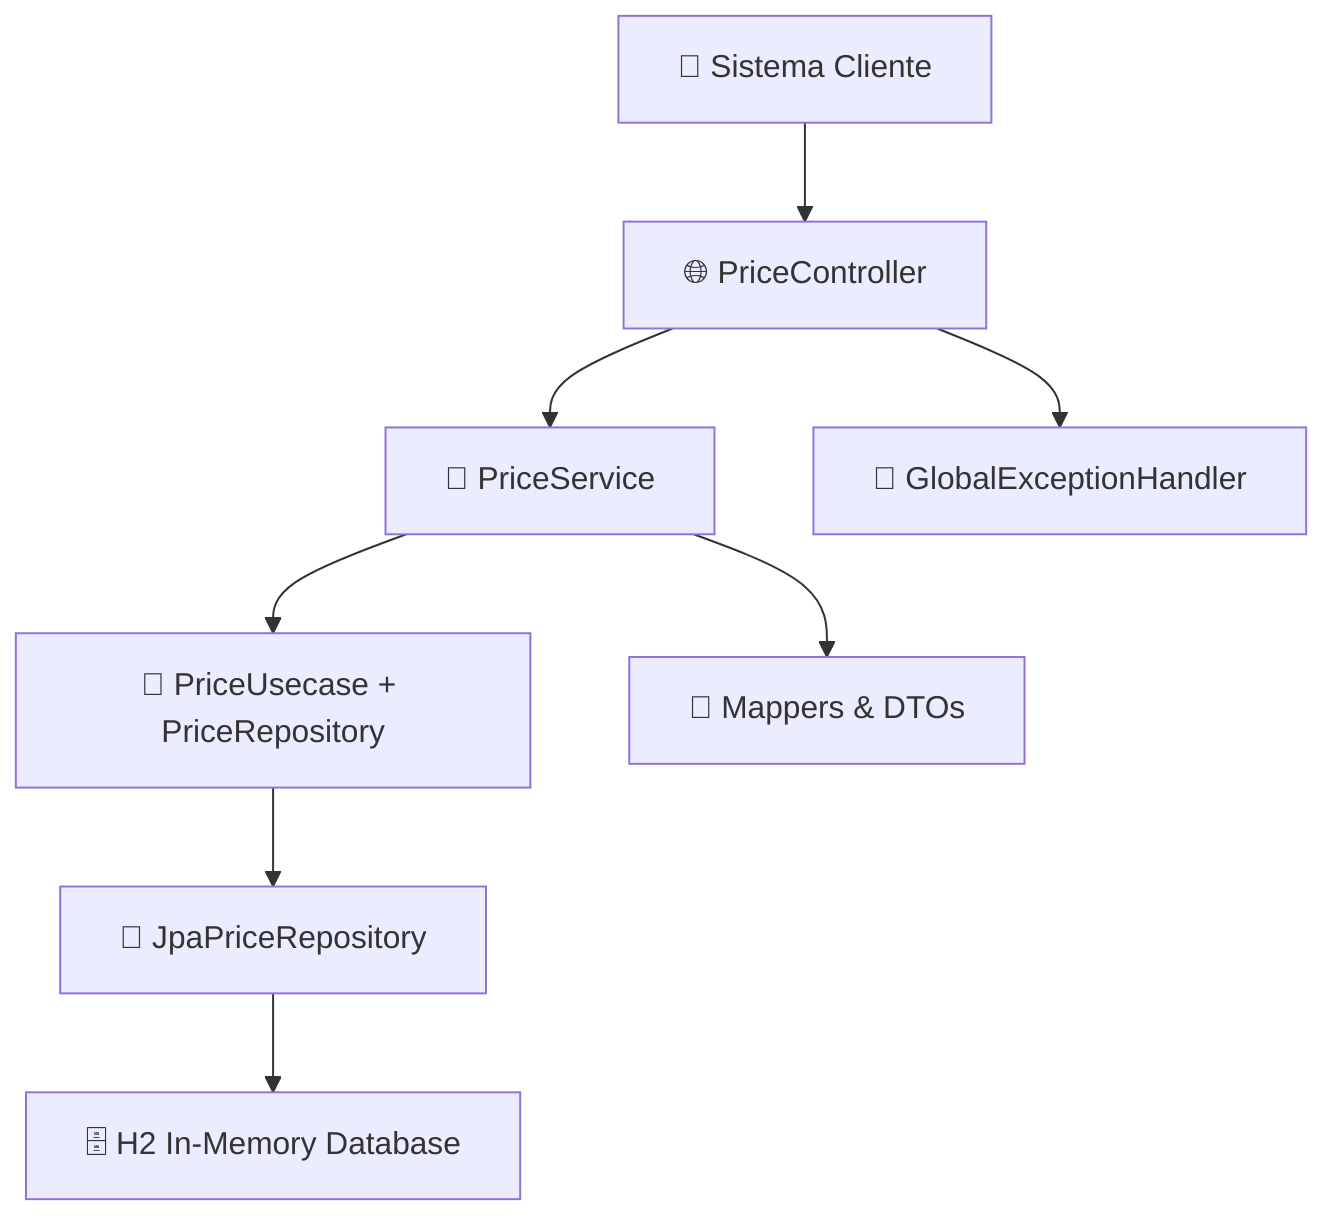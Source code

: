 graph TD
    Client["👤 Sistema Cliente"]
    Controller["🌐 PriceController"]
    Service["🧠 PriceService"]
    Ports["🔌 PriceUsecase + PriceRepository"]
    Adapter["💾 JpaPriceRepository"]
    DB["🗄️ H2 In-Memory Database"]
    Mapper["🧰 Mappers & DTOs"]
    Exception["🛑 GlobalExceptionHandler"]

    Client --> Controller
    Controller --> Service
    Service --> Ports
    Ports --> Adapter
    Adapter --> DB
    Service --> Mapper
    Controller --> Exception